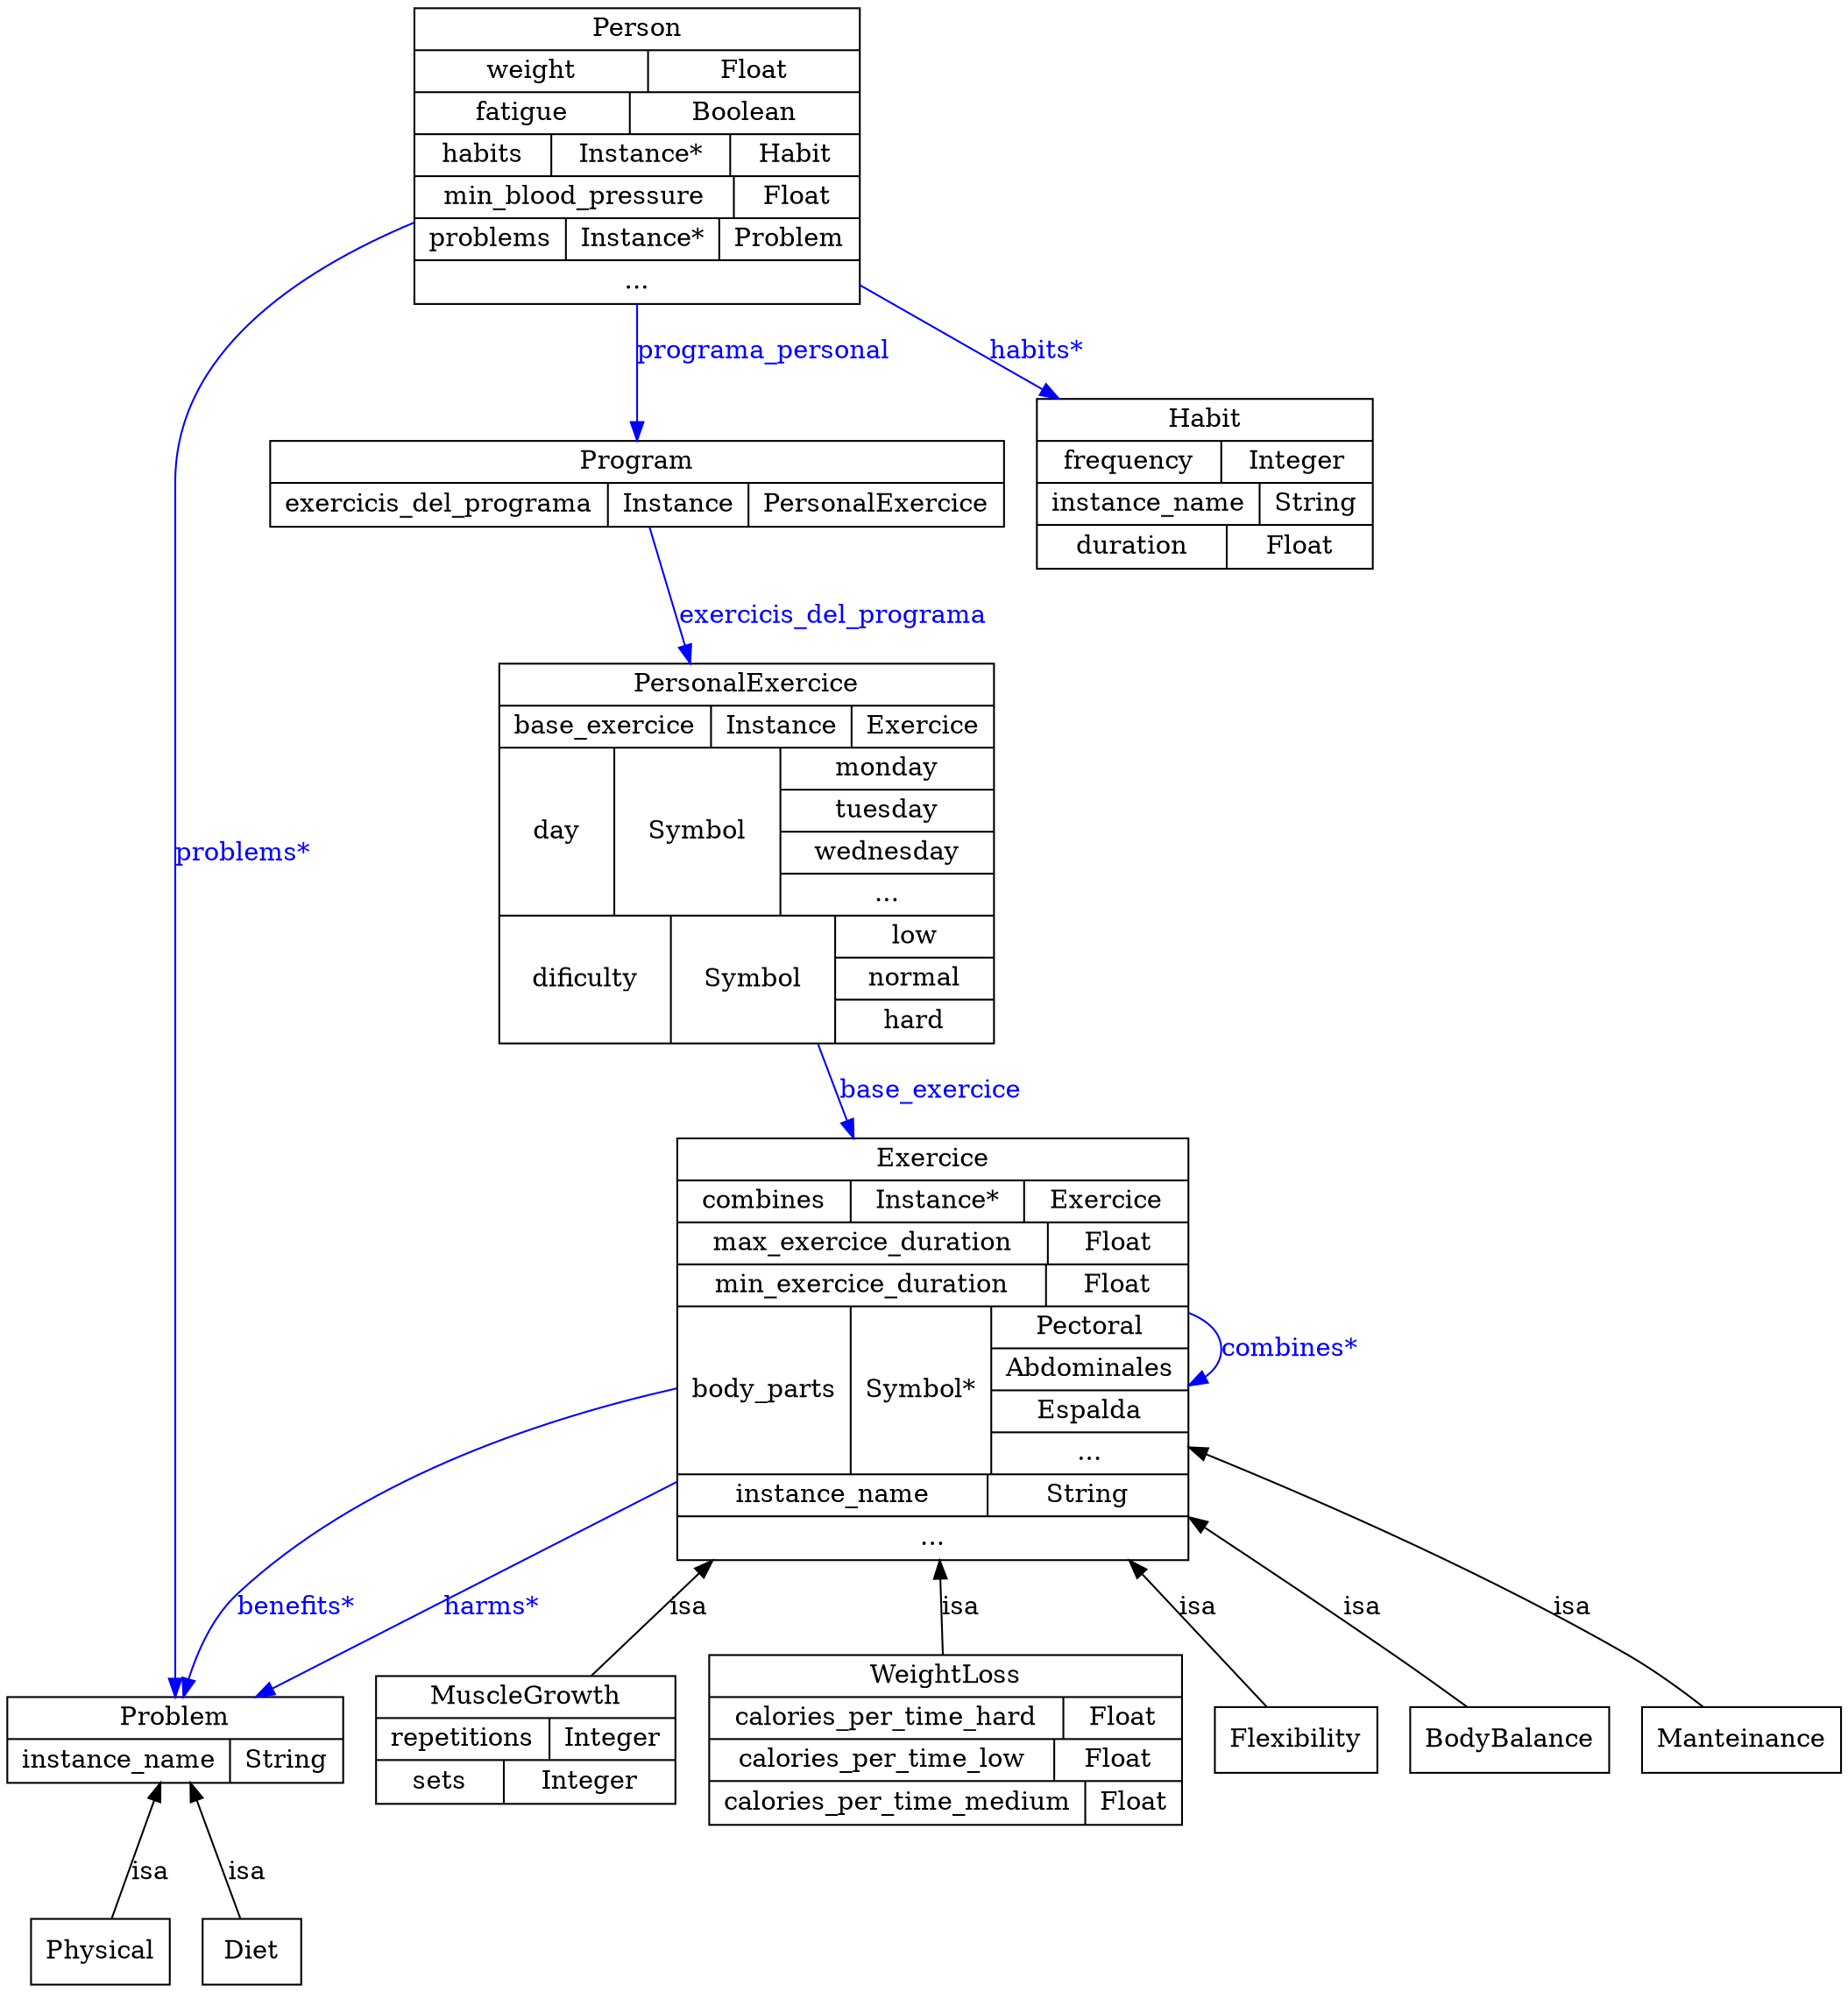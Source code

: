 digraph ontologia {
	graph [bb="0,0,826.5,1078"];
	node [label="\N"];
	Manteinance	[color="0.0,0.0,0.0",
		fontcolor="0.0,0.0,0.0",
		height=0.5,
		label=Manteinance,
		pos="783.5,133.5",
		shape=box,
		width=1.1944];
	Exercice	[color="0.0,0.0,0.0",
		fontcolor="0.0,0.0,0.0",
		height=3.2083,
		label="{Exercice|{combines|Instance*|{Exercice}}|{max_exercice_duration|Float}|{min_exercice_duration|Float}|{body_parts|Symbol*|{Pectoral|\
Abdominales|Espalda|...}}|{instance_name|String}|{...}}",
		pos="412.5,346.5",
		rects="297,438.5,528,461.5 297,415.5,375,438.5 375,415.5,454,438.5 454,415.5,528,438.5 297,392.5,461,415.5 461,392.5,528,415.5 297,369.5,\
460,392.5 460,369.5,528,392.5 297,277.5,374,369.5 374,277.5,439,369.5 439,346.5,528,369.5 439,323.5,528,346.5 439,300.5,528,323.5 \
439,277.5,528,300.5 297,254.5,436,277.5 436,254.5,528,277.5 297,231.5,528,254.5",
		shape=record,
		width=3.2083];
	Exercice -> Manteinance	[color="0.0,0.0,0.0",
		dir=back,
		fontcolor="0.0,0.0,0.0",
		label=isa,
		lp="706.5,205.5",
		pos="s,528.12,293.83 537.35,289.38 597.93,260.01 670.59,221.56 731.5,180 743.79,171.62 756.37,160.68 766.08,151.63"];
	Exercice -> Exercice	[color="0.6666667,1.0,1.0",
		fontcolor="0.6666667,1.0,1.0",
		label="combines*",
		lp="575.5,346.5",
		pos="e,528.31,325.46 528.31,367.54 539.15,363.22 546,356.21 546,346.5 546,339.83 542.76,334.43 537.22,330.3",
		style=filled];
	MuscleGrowth	[color="0.0,0.0,0.0",
		fontcolor="0.0,0.0,0.0",
		height=0.97222,
		label="{MuscleGrowth|{repetitions|Integer}|{sets|Integer}}",
		pos="229.5,133.5",
		rects="165,145,294,168 165,122,239,145 239,122,294,145 165,99,220,122 220,99,294,122",
		shape=record,
		width=1.7917];
	Exercice -> MuscleGrowth	[color="0.0,0.0,0.0",
		dir=back,
		fontcolor="0.0,0.0,0.0",
		label=isa,
		lp="302.5,205.5",
		pos="s,313.5,231.35 306.95,223.8 289.23,203.37 272.24,183.77 258.7,168.17"];
	Problem	[color="0.0,0.0,0.0",
		fontcolor="0.0,0.0,0.0",
		height=0.65278,
		label="{Problem|{instance_name|String}}",
		pos="73.5,133.5",
		rects="0,133.5,147,156.5 0,110.5,97,133.5 97,110.5,147,133.5",
		shape=record,
		width=2.0417];
	Exercice -> Problem	[color="0.6666667,1.0,1.0",
		fontcolor="0.6666667,1.0,1.0",
		label="benefits*",
		lp="132,205.5",
		pos="e,78.351,156.67 296.94,317.75 234.19,297.63 159.11,264.67 107.5,213 94.843,200.33 86.566,182.18 81.351,166.52",
		style=filled];
	Exercice -> Problem	[color="0.6666667,1.0,1.0",
		fontcolor="0.6666667,1.0,1.0",
		label="harms*",
		lp="213.5,205.5",
		pos="e,108.92,156.54 296.78,273.48 235.11,235.09 162.83,190.1 117.59,161.94",
		style=filled];
	WeightLoss	[color="0.0,0.0,0.0",
		fontcolor="0.0,0.0,0.0",
		height=1.2917,
		label="{WeightLoss|{calories_per_time_hard|Float}|{calories_per_time_low|Float}|{calories_per_time_medium|Float}}",
		pos="417.5,133.5",
		rects="312.5,156.5,522.5,179.5 312.5,133.5,466.5,156.5 466.5,133.5,522.5,156.5 312.5,110.5,464.5,133.5 464.5,110.5,522.5,133.5 312.5,87.5,\
477.5,110.5 477.5,87.5,522.5,110.5",
		shape=record,
		width=2.9167];
	Exercice -> WeightLoss	[color="0.0,0.0,0.0",
		dir=back,
		fontcolor="0.0,0.0,0.0",
		label=isa,
		lp="424.5,205.5",
		pos="s,415.2,231.35 415.45,221.14 415.79,206.47 416.13,192.31 416.43,179.84"];
	Flexibility	[color="0.0,0.0,0.0",
		fontcolor="0.0,0.0,0.0",
		height=0.5,
		label=Flexibility,
		pos="577.5,133.5",
		shape=box,
		width=1.0278];
	Exercice -> Flexibility	[color="0.0,0.0,0.0",
		dir=back,
		fontcolor="0.0,0.0,0.0",
		label=isa,
		lp="532.5,205.5",
		pos="s,501.76,231.35 508.04,223.32 530.21,194.98 551.08,168.28 564.05,151.7"];
	BodyBalance	[color="0.0,0.0,0.0",
		fontcolor="0.0,0.0,0.0",
		height=0.5,
		label=BodyBalance,
		pos="677.5,133.5",
		shape=box,
		width=1.2361];
	Exercice -> BodyBalance	[color="0.0,0.0,0.0",
		dir=back,
		fontcolor="0.0,0.0,0.0",
		label=isa,
		lp="609.5,205.5",
		pos="s,528.06,256.04 536.15,249.69 564.97,227.03 595.43,202.82 623.5,180 634.91,170.72 647.49,160.14 657.64,151.52"];
	Physical	[color="0.0,0.0,0.0",
		fontcolor="0.0,0.0,0.0",
		height=0.5,
		label=Physical,
		pos="35.5,18",
		shape=box,
		width=0.875];
	Problem -> Physical	[color="0.0,0.0,0.0",
		dir=back,
		fontcolor="0.0,0.0,0.0",
		label=isa,
		lp="60.5,61.5",
		pos="s,66.083,110.35 62.827,100.62 55.844,79.763 46.989,53.316 41.284,36.277"];
	Diet	[color="0.0,0.0,0.0",
		fontcolor="0.0,0.0,0.0",
		height=0.5,
		label=Diet,
		pos="112.5,18",
		shape=box,
		width=0.75];
	Problem -> Diet	[color="0.0,0.0,0.0",
		dir=back,
		fontcolor="0.0,0.0,0.0",
		label=isa,
		lp="108.5,61.5",
		pos="s,81.112,110.35 84.454,100.62 91.621,79.763 100.71,53.316 106.56,36.277"];
	Program	[color="0.0,0.0,0.0",
		fontcolor="0.0,0.0,0.0",
		height=0.65278,
		label="{Program|{exercicis_del_programa|Instance|{PersonalExercice}}}",
		pos="280.5,818.5",
		rects="121.5,818.5,439.5,841.5 121.5,795.5,267.5,818.5 267.5,795.5,329.5,818.5 329.5,795.5,439.5,818.5",
		shape=record,
		width=4.4167];
	PersonalExercice	[color="0.0,0.0,0.0",
		fontcolor="0.0,0.0,0.0",
		height=2.8889,
		label="{PersonalExercice|{base_exercice|Instance|{Exercice}}|{day|Symbol|{monday|tuesday|wednesday|...}}|{dificulty|Symbol|{low|normal|\
hard}}}",
		pos="329.5,617",
		rects="221,697.5,438,720.5 221,674.5,313,697.5 313,674.5,375,697.5 375,674.5,438,697.5 221,582.5,272,674.5 272,582.5,346,674.5 346,651.5,\
438,674.5 346,628.5,438,651.5 346,605.5,438,628.5 346,582.5,438,605.5 221,513.5,296,582.5 296,513.5,369,582.5 369,559.5,438,582.5 \
369,536.5,438,559.5 369,513.5,438,536.5",
		shape=record,
		width=3.0139];
	Program -> PersonalExercice	[color="0.6666667,1.0,1.0",
		fontcolor="0.6666667,1.0,1.0",
		label=exercicis_del_programa,
		lp="364.5,746.5",
		pos="e,304.3,720.61 285.93,795.39 289.96,779 295.78,755.29 301.86,730.51",
		style=filled];
	PersonalExercice -> Exercice	[color="0.6666667,1.0,1.0",
		fontcolor="0.6666667,1.0,1.0",
		label=base_exercice,
		lp="409.5,487.5",
		pos="e,377.18,461.74 361.23,513.34 365.47,499.63 369.86,485.45 374.19,471.42",
		style=filled];
	Person	[color="0.0,0.0,0.0",
		fontcolor="0.0,0.0,0.0",
		height=2.25,
		label="{Person|{weight|Float}|{fatigue|Boolean}|{habits|Instance*|{Habit}}|{min_blood_pressure|Float}|{problems|Instance*|{Problem}}|{...}}",
		pos="280.5,997",
		rects="181,1054.5,380,1077.5 181,1031.5,284,1054.5 284,1031.5,380,1054.5 181,1008.5,276,1031.5 276,1008.5,380,1031.5 181,985.5,241,1008.5 \
241,985.5,321,1008.5 321,985.5,380,1008.5 181,962.5,321,985.5 321,962.5,380,985.5 181,939.5,248,962.5 248,939.5,316,962.5 316,939.5,\
380,962.5 181,916.5,380,939.5",
		shape=record,
		width=2.7639];
	Person -> Problem	[color="0.6666667,1.0,1.0",
		fontcolor="0.6666667,1.0,1.0",
		label="problems*",
		lp="102.5,617",
		pos="e,73.5,156.68 180.94,955.27 127.91,926.31 73.5,881.49 73.5,819.5 73.5,819.5 73.5,819.5 73.5,345.5 73.5,282.15 73.5,208.09 73.5,166.71",
		style=filled];
	Person -> Program	[color="0.6666667,1.0,1.0",
		fontcolor="0.6666667,1.0,1.0",
		label=programa_personal,
		lp="333,890.5",
		pos="e,280.5,841.82 280.5,916.27 280.5,893.51 280.5,869.99 280.5,851.84",
		style=filled];
	Habit	[color="0.0,0.0,0.0",
		fontcolor="0.0,0.0,0.0",
		height=1.2917,
		label="{Habit|{frequency|Integer}|{instance_name|String}|{duration|Float}}",
		pos="530.5,818.5",
		rects="457,841.5,604,864.5 457,818.5,538,841.5 538,818.5,604,841.5 457,795.5,554,818.5 554,795.5,604,818.5 457,772.5,539,795.5 539,772.5,\
604,795.5",
		shape=record,
		width=2.0417];
	Person -> Habit	[color="0.6666667,1.0,1.0",
		fontcolor="0.6666667,1.0,1.0",
		label="habits*",
		lp="455.5,890.5",
		pos="e,466.53,864.66 380.02,925.74 406.09,907.33 433.7,887.84 458.06,870.65",
		style=filled];
}
